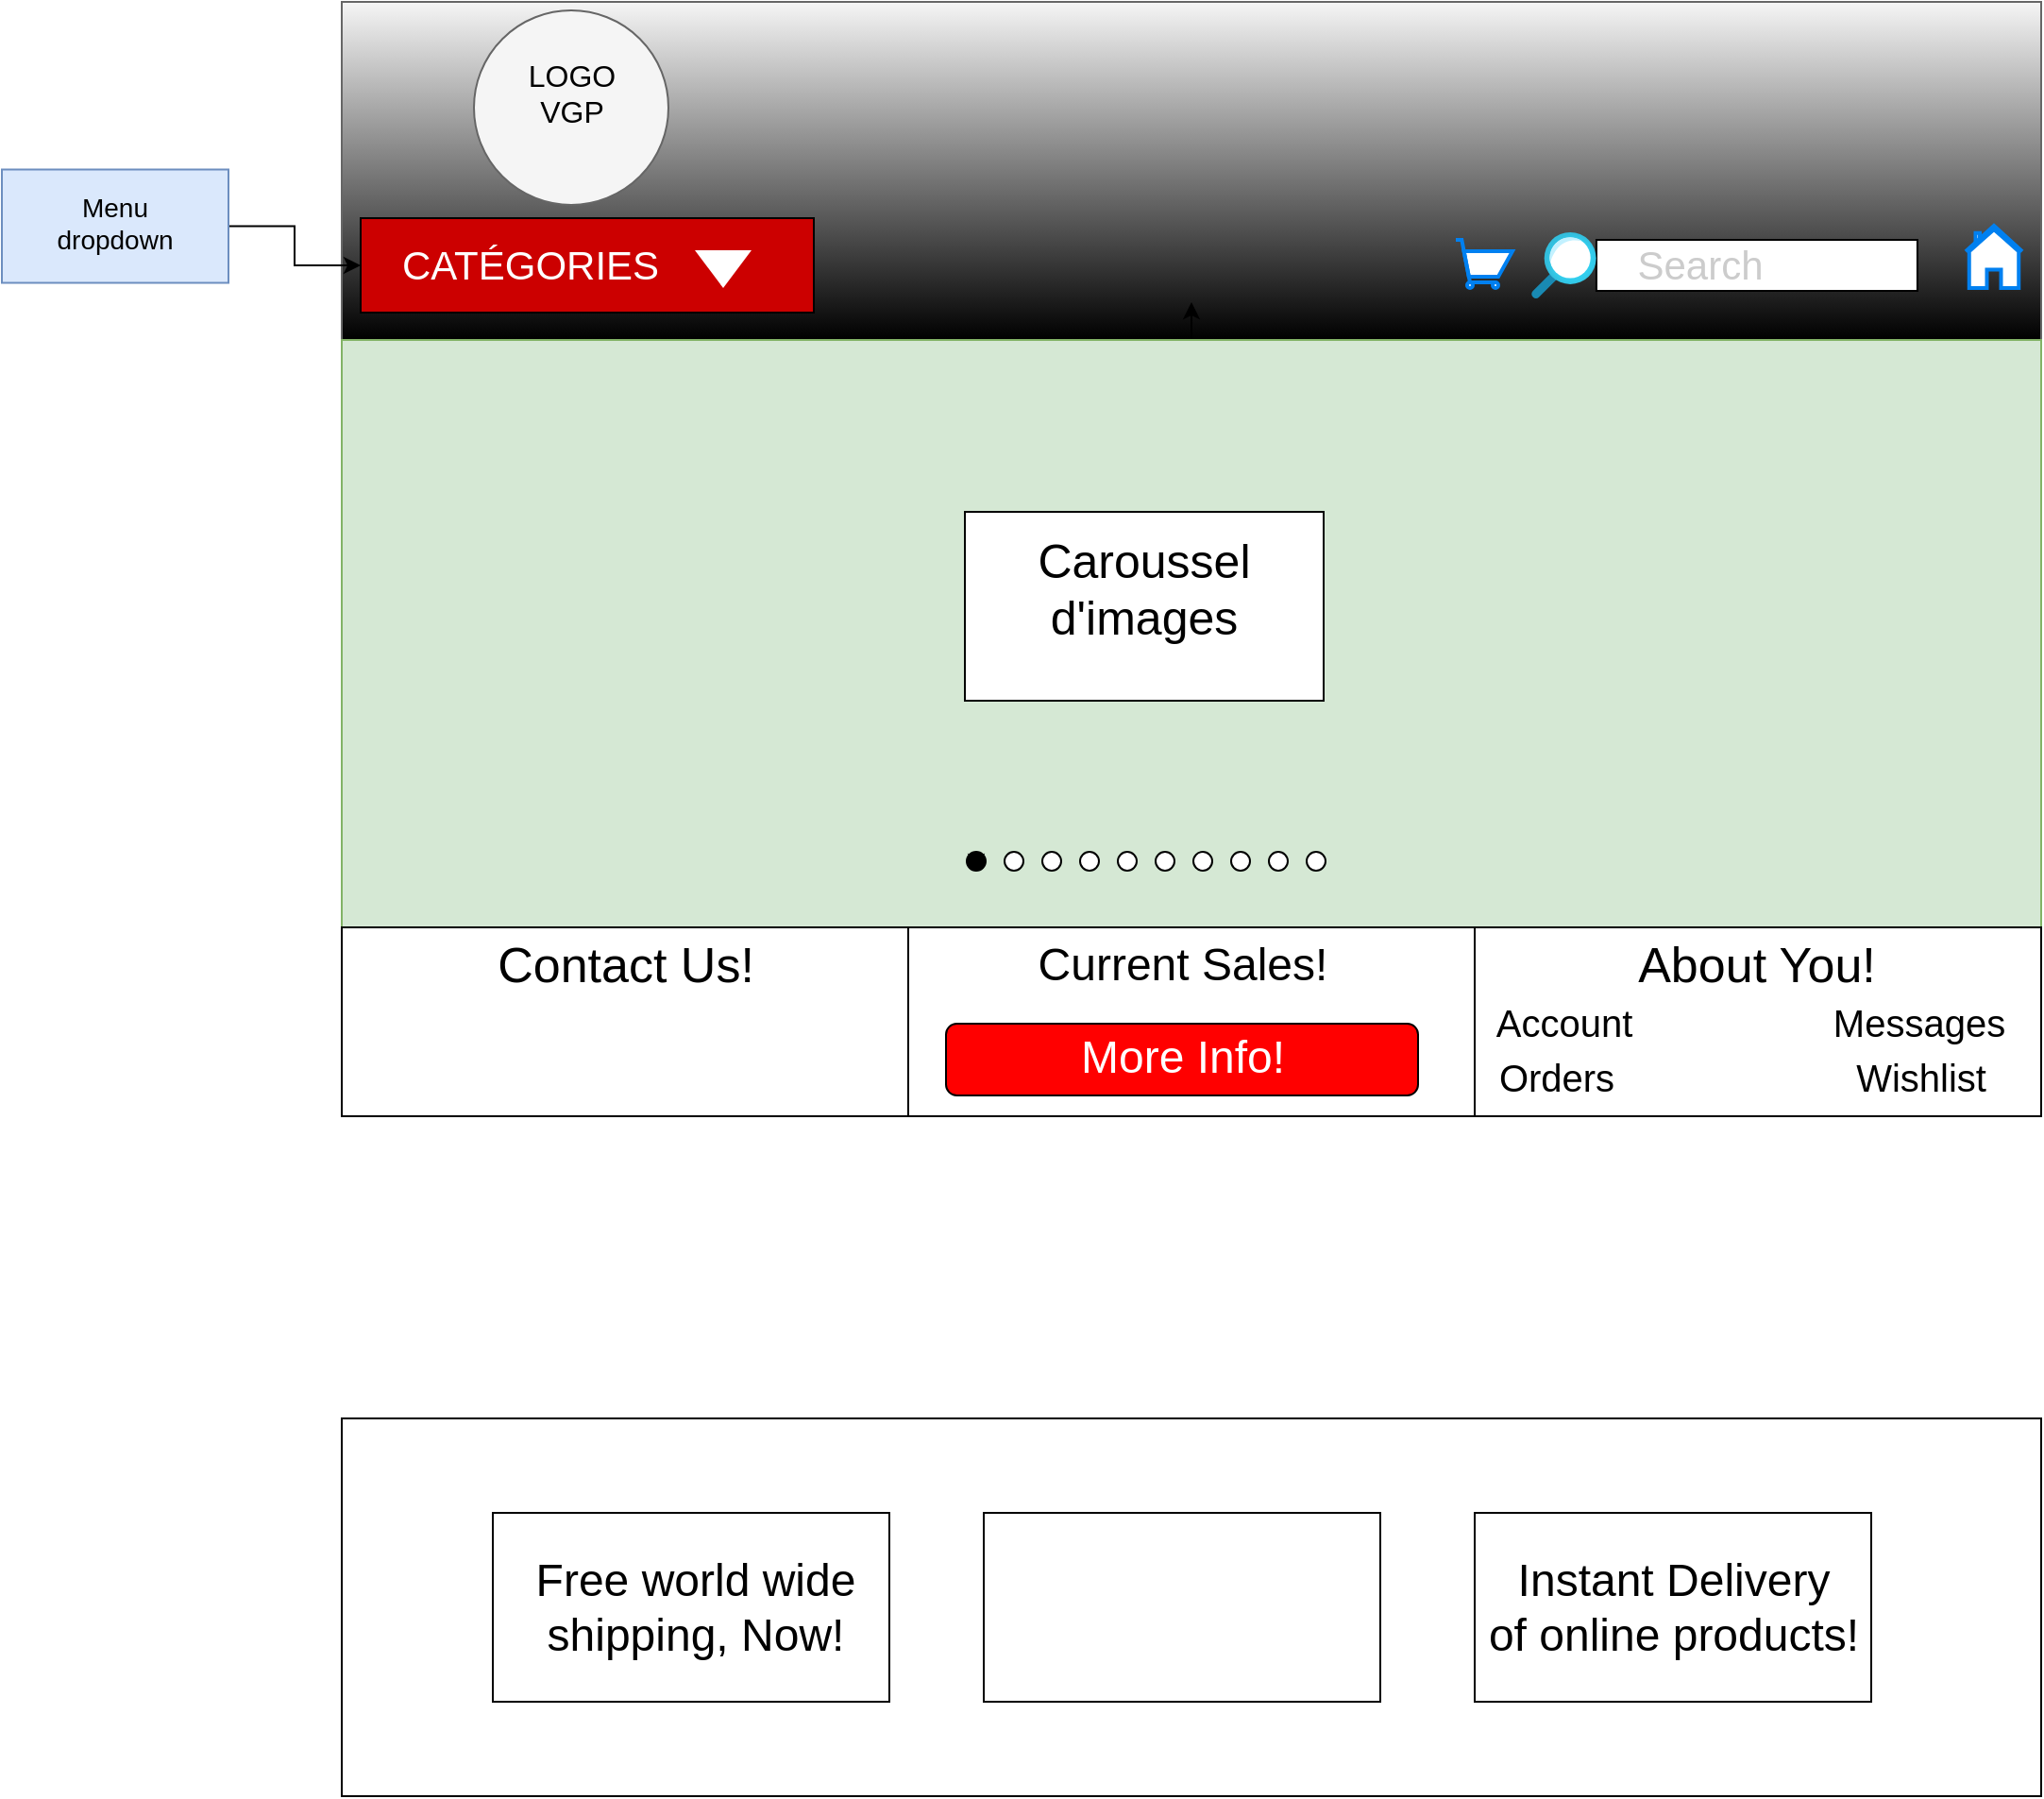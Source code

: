 <mxfile version="13.8.5" type="github">
  <diagram id="dYi3LoX2D-u_dekNeybU" name="Page-1">
    <mxGraphModel dx="2322" dy="4002" grid="1" gridSize="10" guides="1" tooltips="1" connect="1" arrows="1" fold="1" page="1" pageScale="1" pageWidth="900" pageHeight="1600" math="0" shadow="0">
      <root>
        <mxCell id="0" />
        <mxCell id="1" parent="0" />
        <mxCell id="12CVPQTj4qh7yBTBn0yW-5" value="" style="rounded=0;whiteSpace=wrap;html=1;fillColor=#f5f5f5;strokeColor=#666666;gradientColor=#000000;" parent="1" vertex="1">
          <mxGeometry y="-1700" width="900" height="179" as="geometry" />
        </mxCell>
        <mxCell id="cHnSCkkfZHPOHj3AAeh6-6" style="edgeStyle=orthogonalEdgeStyle;rounded=0;orthogonalLoop=1;jettySize=auto;html=1;exitX=0.5;exitY=0;exitDx=0;exitDy=0;" edge="1" parent="1" source="2yabFbFt9VHdaNWseqrh-1">
          <mxGeometry relative="1" as="geometry">
            <mxPoint x="450" y="-1541" as="targetPoint" />
          </mxGeometry>
        </mxCell>
        <mxCell id="2yabFbFt9VHdaNWseqrh-1" value="" style="rounded=0;whiteSpace=wrap;html=1;fillColor=#d5e8d4;strokeColor=#82b366;" parent="1" vertex="1">
          <mxGeometry y="-1521" width="900" height="311" as="geometry" />
        </mxCell>
        <mxCell id="2yabFbFt9VHdaNWseqrh-17" value="" style="group" parent="1" connectable="0" vertex="1">
          <mxGeometry x="331" y="-1250" width="190" height="10" as="geometry" />
        </mxCell>
        <mxCell id="2yabFbFt9VHdaNWseqrh-2" value="" style="ellipse;whiteSpace=wrap;html=1;aspect=fixed;fillColor=#000000;" parent="2yabFbFt9VHdaNWseqrh-17" vertex="1">
          <mxGeometry width="10" height="10" as="geometry" />
        </mxCell>
        <mxCell id="2yabFbFt9VHdaNWseqrh-3" value="" style="ellipse;whiteSpace=wrap;html=1;aspect=fixed;" parent="2yabFbFt9VHdaNWseqrh-17" vertex="1">
          <mxGeometry x="20" width="10" height="10" as="geometry" />
        </mxCell>
        <mxCell id="2yabFbFt9VHdaNWseqrh-4" value="" style="ellipse;whiteSpace=wrap;html=1;aspect=fixed;" parent="2yabFbFt9VHdaNWseqrh-17" vertex="1">
          <mxGeometry x="40" width="10" height="10" as="geometry" />
        </mxCell>
        <mxCell id="2yabFbFt9VHdaNWseqrh-5" value="" style="ellipse;whiteSpace=wrap;html=1;aspect=fixed;" parent="2yabFbFt9VHdaNWseqrh-17" vertex="1">
          <mxGeometry x="60" width="10" height="10" as="geometry" />
        </mxCell>
        <mxCell id="2yabFbFt9VHdaNWseqrh-6" value="" style="ellipse;whiteSpace=wrap;html=1;aspect=fixed;" parent="2yabFbFt9VHdaNWseqrh-17" vertex="1">
          <mxGeometry x="80" width="10" height="10" as="geometry" />
        </mxCell>
        <mxCell id="2yabFbFt9VHdaNWseqrh-7" value="" style="ellipse;whiteSpace=wrap;html=1;aspect=fixed;" parent="2yabFbFt9VHdaNWseqrh-17" vertex="1">
          <mxGeometry x="100" width="10" height="10" as="geometry" />
        </mxCell>
        <mxCell id="2yabFbFt9VHdaNWseqrh-8" value="" style="ellipse;whiteSpace=wrap;html=1;aspect=fixed;" parent="2yabFbFt9VHdaNWseqrh-17" vertex="1">
          <mxGeometry x="120" width="10" height="10" as="geometry" />
        </mxCell>
        <mxCell id="2yabFbFt9VHdaNWseqrh-9" value="" style="ellipse;whiteSpace=wrap;html=1;aspect=fixed;" parent="2yabFbFt9VHdaNWseqrh-17" vertex="1">
          <mxGeometry x="140" width="10" height="10" as="geometry" />
        </mxCell>
        <mxCell id="2yabFbFt9VHdaNWseqrh-10" value="" style="ellipse;whiteSpace=wrap;html=1;aspect=fixed;" parent="2yabFbFt9VHdaNWseqrh-17" vertex="1">
          <mxGeometry x="160" width="10" height="10" as="geometry" />
        </mxCell>
        <mxCell id="2yabFbFt9VHdaNWseqrh-11" value="" style="ellipse;whiteSpace=wrap;html=1;aspect=fixed;" parent="2yabFbFt9VHdaNWseqrh-17" vertex="1">
          <mxGeometry x="180" width="10" height="10" as="geometry" />
        </mxCell>
        <mxCell id="zTn_pAnikClX0TM4PAsH-5" style="edgeStyle=orthogonalEdgeStyle;rounded=0;orthogonalLoop=1;jettySize=auto;html=1;exitX=1;exitY=1;exitDx=0;exitDy=0;entryX=0.5;entryY=1;entryDx=0;entryDy=0;" parent="2yabFbFt9VHdaNWseqrh-17" source="2yabFbFt9VHdaNWseqrh-2" target="2yabFbFt9VHdaNWseqrh-2" edge="1">
          <mxGeometry relative="1" as="geometry" />
        </mxCell>
        <mxCell id="zTn_pAnikClX0TM4PAsH-8" value="" style="rounded=0;whiteSpace=wrap;html=1;" vertex="1" parent="1">
          <mxGeometry x="330" y="-1430" width="190" height="100" as="geometry" />
        </mxCell>
        <mxCell id="zTn_pAnikClX0TM4PAsH-10" value="&lt;font style=&quot;font-size: 25px&quot;&gt;Caroussel d&#39;images&lt;/font&gt;" style="text;html=1;strokeColor=none;fillColor=none;align=center;verticalAlign=middle;whiteSpace=wrap;rounded=0;" vertex="1" parent="1">
          <mxGeometry x="405" y="-1400" width="40" height="20" as="geometry" />
        </mxCell>
        <mxCell id="cHnSCkkfZHPOHj3AAeh6-7" value="" style="rounded=0;whiteSpace=wrap;html=1;fillColor=#FFFFFF;" vertex="1" parent="1">
          <mxGeometry x="664.46" y="-1574" width="170" height="27" as="geometry" />
        </mxCell>
        <mxCell id="cHnSCkkfZHPOHj3AAeh6-5" value="" style="aspect=fixed;html=1;points=[];align=center;image;fontSize=12;image=img/lib/azure2/general/Search.svg;fillColor=#000000;gradientColor=#CCCCCC;" vertex="1" parent="1">
          <mxGeometry x="630" y="-1578" width="34.46" height="35" as="geometry" />
        </mxCell>
        <mxCell id="cHnSCkkfZHPOHj3AAeh6-9" value="" style="html=1;verticalLabelPosition=bottom;align=center;labelBackgroundColor=#ffffff;verticalAlign=top;strokeWidth=2;strokeColor=#0080F0;shadow=0;dashed=0;shape=mxgraph.ios7.icons.home;fillColor=#FFFFFF;gradientColor=none;" vertex="1" parent="1">
          <mxGeometry x="860" y="-1581.5" width="30" height="33" as="geometry" />
        </mxCell>
        <mxCell id="cHnSCkkfZHPOHj3AAeh6-10" value="" style="html=1;verticalLabelPosition=bottom;align=center;labelBackgroundColor=#ffffff;verticalAlign=top;strokeWidth=2;strokeColor=#0080F0;shadow=0;dashed=0;shape=mxgraph.ios7.icons.shopping_cart;fillColor=#FFFFFF;gradientColor=none;" vertex="1" parent="1">
          <mxGeometry x="590" y="-1574" width="30" height="25.5" as="geometry" />
        </mxCell>
        <mxCell id="zTn_pAnikClX0TM4PAsH-13" value="" style="rounded=0;whiteSpace=wrap;html=1;fillColor=#CC0000;" vertex="1" parent="1">
          <mxGeometry x="10" y="-1585.5" width="240" height="50" as="geometry" />
        </mxCell>
        <mxCell id="cHnSCkkfZHPOHj3AAeh6-12" value="" style="rounded=0;whiteSpace=wrap;html=1;fillColor=#FFFFFF;gradientColor=none;" vertex="1" parent="1">
          <mxGeometry y="-1210" width="300" height="100" as="geometry" />
        </mxCell>
        <mxCell id="cHnSCkkfZHPOHj3AAeh6-13" value="" style="rounded=0;whiteSpace=wrap;html=1;fillColor=#FFFFFF;gradientColor=none;" vertex="1" parent="1">
          <mxGeometry x="300" y="-1210" width="300" height="100" as="geometry" />
        </mxCell>
        <mxCell id="cHnSCkkfZHPOHj3AAeh6-14" value="" style="rounded=0;whiteSpace=wrap;html=1;fillColor=#FFFFFF;gradientColor=none;" vertex="1" parent="1">
          <mxGeometry x="600" y="-1210" width="300" height="100" as="geometry" />
        </mxCell>
        <mxCell id="cHnSCkkfZHPOHj3AAeh6-16" value="&lt;font style=&quot;font-size: 26px&quot;&gt;Contact Us!&lt;/font&gt;" style="text;html=1;resizable=0;autosize=1;align=center;verticalAlign=middle;points=[];fillColor=none;strokeColor=none;rounded=0;" vertex="1" parent="1">
          <mxGeometry x="75" y="-1200" width="150" height="20" as="geometry" />
        </mxCell>
        <mxCell id="cHnSCkkfZHPOHj3AAeh6-17" value="" style="shape=image;html=1;verticalAlign=top;verticalLabelPosition=bottom;labelBackgroundColor=#ffffff;imageAspect=0;aspect=fixed;image=https://cdn2.iconfinder.com/data/icons/asic/50/.svg-7-128.png;fillColor=#FFFFFF;gradientColor=none;" vertex="1" parent="1">
          <mxGeometry x="262" y="-1148" width="38" height="38" as="geometry" />
        </mxCell>
        <mxCell id="cHnSCkkfZHPOHj3AAeh6-18" value="" style="shape=image;html=1;verticalAlign=top;verticalLabelPosition=bottom;labelBackgroundColor=#ffffff;imageAspect=0;aspect=fixed;image=https://cdn2.iconfinder.com/data/icons/black-white-social-media/32/facebook_online_social_media-128.png;fillColor=#FFFFFF;gradientColor=none;" vertex="1" parent="1">
          <mxGeometry y="-1150" width="38" height="38" as="geometry" />
        </mxCell>
        <mxCell id="cHnSCkkfZHPOHj3AAeh6-19" value="" style="shape=image;html=1;verticalAlign=top;verticalLabelPosition=bottom;labelBackgroundColor=#ffffff;imageAspect=0;aspect=fixed;image=https://cdn2.iconfinder.com/data/icons/black-white-social-media/32/online_social_media_twitter-128.png;fillColor=#FFFFFF;gradientColor=none;" vertex="1" parent="1">
          <mxGeometry x="60" y="-1150" width="38" height="38" as="geometry" />
        </mxCell>
        <mxCell id="cHnSCkkfZHPOHj3AAeh6-20" value="" style="shape=image;html=1;verticalAlign=top;verticalLabelPosition=bottom;labelBackgroundColor=#ffffff;imageAspect=0;aspect=fixed;image=https://cdn1.iconfinder.com/data/icons/social-media-outline-6/128/SocialMedia_Instagram-Outline-128.png;fillColor=#FFFFFF;gradientColor=none;" vertex="1" parent="1">
          <mxGeometry x="120" y="-1148" width="38" height="38" as="geometry" />
        </mxCell>
        <mxCell id="cHnSCkkfZHPOHj3AAeh6-21" value="" style="shape=image;html=1;verticalAlign=top;verticalLabelPosition=bottom;labelBackgroundColor=#ffffff;imageAspect=0;aspect=fixed;image=https://cdn3.iconfinder.com/data/icons/social-round-corner/512/youtube__social_media__icons-128.png;fillColor=#FFFFFF;gradientColor=none;" vertex="1" parent="1">
          <mxGeometry x="187" y="-1148" width="38" height="38" as="geometry" />
        </mxCell>
        <mxCell id="cHnSCkkfZHPOHj3AAeh6-22" value="&lt;font style=&quot;font-size: 26px&quot;&gt;About You!&lt;/font&gt;" style="text;html=1;resizable=0;autosize=1;align=center;verticalAlign=middle;points=[];fillColor=none;strokeColor=none;rounded=0;" vertex="1" parent="1">
          <mxGeometry x="679.46" y="-1200" width="140" height="20" as="geometry" />
        </mxCell>
        <mxCell id="eJIkvE0NkPN4ULKy25J0-5" value="" style="rounded=0;whiteSpace=wrap;html=1;" vertex="1" parent="1">
          <mxGeometry y="-950" width="900" height="200" as="geometry" />
        </mxCell>
        <mxCell id="zTn_pAnikClX0TM4PAsH-18" value="&lt;font style=&quot;font-size: 21px&quot; color=&quot;#FFFFFF&quot;&gt;CATÉGORIES&lt;/font&gt;" style="text;html=1;strokeColor=none;fillColor=none;align=center;verticalAlign=middle;whiteSpace=wrap;rounded=0;" vertex="1" parent="1">
          <mxGeometry x="80" y="-1571.25" width="40" height="20" as="geometry" />
        </mxCell>
        <mxCell id="cHnSCkkfZHPOHj3AAeh6-23" value="&lt;font style=&quot;font-size: 20px&quot;&gt;Account&lt;/font&gt;" style="text;html=1;resizable=0;autosize=1;align=center;verticalAlign=middle;points=[];fillColor=none;strokeColor=none;rounded=0;" vertex="1" parent="1">
          <mxGeometry x="602.23" y="-1170" width="90" height="20" as="geometry" />
        </mxCell>
        <mxCell id="eJIkvE0NkPN4ULKy25J0-13" value="" style="rounded=0;whiteSpace=wrap;html=1;" vertex="1" parent="1">
          <mxGeometry x="80" y="-900" width="210" height="100" as="geometry" />
        </mxCell>
        <mxCell id="zTn_pAnikClX0TM4PAsH-19" value="" style="html=1;shadow=0;dashed=0;align=center;verticalAlign=middle;shape=mxgraph.arrows2.arrow;dy=0.6;dx=40;direction=south;notch=0;fillColor=#FFFFFF;strokeColor=none;" vertex="1" parent="1">
          <mxGeometry x="187" y="-1568.5" width="30" height="20" as="geometry" />
        </mxCell>
        <mxCell id="cHnSCkkfZHPOHj3AAeh6-24" value="&lt;font style=&quot;font-size: 20px&quot;&gt;Orders&lt;/font&gt;" style="text;html=1;resizable=0;autosize=1;align=center;verticalAlign=middle;points=[];fillColor=none;strokeColor=none;rounded=0;" vertex="1" parent="1">
          <mxGeometry x="603.46" y="-1141" width="80" height="20" as="geometry" />
        </mxCell>
        <mxCell id="eJIkvE0NkPN4ULKy25J0-17" value="&lt;span style=&quot;font-size: 24px&quot;&gt;Free world wide&lt;br&gt;shipping, Now!&lt;/span&gt;" style="text;html=1;resizable=0;autosize=1;align=center;verticalAlign=middle;points=[];fillColor=none;strokeColor=none;rounded=0;" vertex="1" parent="1">
          <mxGeometry x="77" y="-870" width="220" height="40" as="geometry" />
        </mxCell>
        <mxCell id="zTn_pAnikClX0TM4PAsH-22" style="edgeStyle=orthogonalEdgeStyle;rounded=0;orthogonalLoop=1;jettySize=auto;html=1;" edge="1" parent="1" source="zTn_pAnikClX0TM4PAsH-20" target="zTn_pAnikClX0TM4PAsH-13">
          <mxGeometry relative="1" as="geometry" />
        </mxCell>
        <mxCell id="cHnSCkkfZHPOHj3AAeh6-25" value="&lt;font style=&quot;font-size: 20px&quot;&gt;Messages&lt;/font&gt;" style="text;html=1;resizable=0;autosize=1;align=center;verticalAlign=middle;points=[];fillColor=none;strokeColor=none;rounded=0;" vertex="1" parent="1">
          <mxGeometry x="780" y="-1170" width="110" height="20" as="geometry" />
        </mxCell>
        <mxCell id="eJIkvE0NkPN4ULKy25J0-18" value="" style="rounded=0;whiteSpace=wrap;html=1;" vertex="1" parent="1">
          <mxGeometry x="340" y="-900" width="210" height="100" as="geometry" />
        </mxCell>
        <mxCell id="zTn_pAnikClX0TM4PAsH-20" value="" style="rounded=0;whiteSpace=wrap;html=1;fillColor=#dae8fc;strokeColor=#6c8ebf;" vertex="1" parent="1">
          <mxGeometry x="-180" y="-1611.25" width="120" height="60" as="geometry" />
        </mxCell>
        <mxCell id="cHnSCkkfZHPOHj3AAeh6-26" value="&lt;font style=&quot;font-size: 20px&quot;&gt;Wishlist&lt;/font&gt;" style="text;html=1;resizable=0;autosize=1;align=center;verticalAlign=middle;points=[];fillColor=none;strokeColor=none;rounded=0;" vertex="1" parent="1">
          <mxGeometry x="796" y="-1141" width="80" height="20" as="geometry" />
        </mxCell>
        <mxCell id="eJIkvE0NkPN4ULKy25J0-19" value="" style="rounded=0;whiteSpace=wrap;html=1;" vertex="1" parent="1">
          <mxGeometry x="600" y="-900" width="210" height="100" as="geometry" />
        </mxCell>
        <mxCell id="zTn_pAnikClX0TM4PAsH-21" value="&lt;font style=&quot;font-size: 14px&quot;&gt;Menu dropdown&lt;/font&gt;" style="text;html=1;strokeColor=none;fillColor=none;align=center;verticalAlign=middle;whiteSpace=wrap;rounded=0;" vertex="1" parent="1">
          <mxGeometry x="-170" y="-1598.5" width="100" height="30" as="geometry" />
        </mxCell>
        <mxCell id="zTn_pAnikClX0TM4PAsH-25" value="" style="ellipse;whiteSpace=wrap;html=1;aspect=fixed;fillColor=#f5f5f5;strokeColor=#666666;fontColor=#333333;" vertex="1" parent="1">
          <mxGeometry x="70" y="-1695.5" width="103" height="103" as="geometry" />
        </mxCell>
        <mxCell id="cHnSCkkfZHPOHj3AAeh6-27" value="&lt;font style=&quot;font-size: 24px&quot;&gt;Instant Delivery &lt;br&gt;of online products!&lt;/font&gt;" style="text;html=1;resizable=0;autosize=1;align=center;verticalAlign=middle;points=[];fillColor=none;strokeColor=none;rounded=0;rotation=0;" vertex="1" parent="1">
          <mxGeometry x="600" y="-870" width="210" height="40" as="geometry" />
        </mxCell>
        <mxCell id="zTn_pAnikClX0TM4PAsH-26" value="&lt;div style=&quot;font-size: 16px&quot;&gt;LOGO VGP&lt;/div&gt;&lt;div&gt;&lt;br&gt;&lt;/div&gt;" style="text;html=1;strokeColor=none;fillColor=none;align=center;verticalAlign=middle;whiteSpace=wrap;rounded=0;" vertex="1" parent="1">
          <mxGeometry x="101.5" y="-1654" width="40" height="20" as="geometry" />
        </mxCell>
        <mxCell id="cHnSCkkfZHPOHj3AAeh6-28" value="&lt;font style=&quot;font-size: 24px&quot;&gt;Current Sales!&lt;/font&gt;" style="text;html=1;resizable=0;autosize=1;align=center;verticalAlign=middle;points=[];fillColor=none;strokeColor=none;rounded=0;" vertex="1" parent="1">
          <mxGeometry x="360" y="-1200" width="170" height="20" as="geometry" />
        </mxCell>
        <mxCell id="cHnSCkkfZHPOHj3AAeh6-30" value="" style="rounded=1;whiteSpace=wrap;html=1;gradientColor=none;fillColor=#FF0000;" vertex="1" parent="1">
          <mxGeometry x="320" y="-1159" width="250" height="38" as="geometry" />
        </mxCell>
        <mxCell id="cHnSCkkfZHPOHj3AAeh6-31" value="&lt;span style=&quot;font-size: 24px&quot;&gt;&lt;font color=&quot;#ffffff&quot;&gt;More Info!&lt;/font&gt;&lt;/span&gt;" style="text;html=1;resizable=0;autosize=1;align=center;verticalAlign=middle;points=[];fillColor=none;strokeColor=none;rounded=0;" vertex="1" parent="1">
          <mxGeometry x="385" y="-1151" width="120" height="20" as="geometry" />
        </mxCell>
        <mxCell id="cHnSCkkfZHPOHj3AAeh6-29" value="" style="shape=image;html=1;verticalAlign=top;verticalLabelPosition=bottom;labelBackgroundColor=#ffffff;imageAspect=0;aspect=fixed;image=https://cdn0.iconfinder.com/data/icons/software-16/20/mouse_pointer-128.png;fillColor=#FFFFFF;gradientColor=none;rotation=-40;" vertex="1" parent="1">
          <mxGeometry x="520" y="-1154.5" width="47" height="47" as="geometry" />
        </mxCell>
        <mxCell id="cHnSCkkfZHPOHj3AAeh6-32" value="&lt;font style=&quot;font-size: 21px&quot; color=&quot;#cccccc&quot;&gt;Search&lt;/font&gt;" style="text;html=1;resizable=0;autosize=1;align=center;verticalAlign=middle;points=[];fillColor=none;strokeColor=none;rounded=0;" vertex="1" parent="1">
          <mxGeometry x="679.46" y="-1571.25" width="80" height="20" as="geometry" />
        </mxCell>
      </root>
    </mxGraphModel>
  </diagram>
</mxfile>
